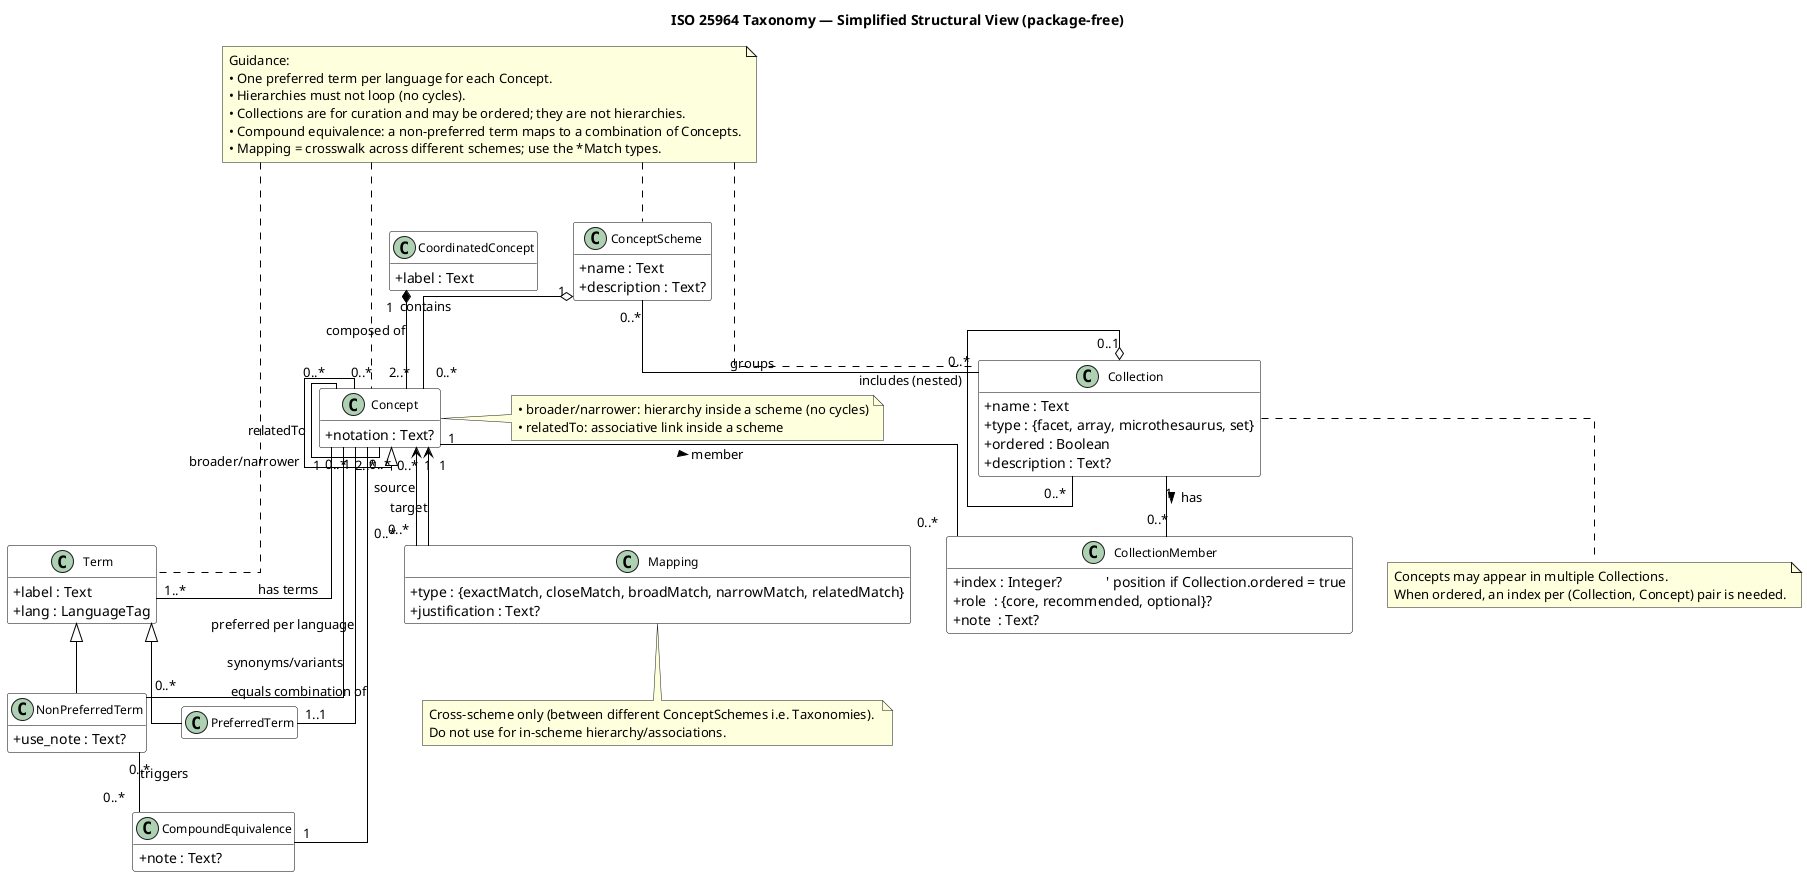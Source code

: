 @startuml
title ISO 25964 Taxonomy — Simplified Structural View (package-free)

skinparam linetype ortho
skinparam classAttributeIconSize 0
skinparam packageStyle rectangle
skinparam classFontSize 12
skinparam class {
  BackgroundColor White
  ArrowColor Black
  BorderColor Black
}
hide empty members
' ===== Core concepts =====
class ConceptScheme {
  +name : Text
  +description : Text?
}

class Concept {
  +notation : Text?
}

ConceptScheme "1" o-- "0..*" Concept : contains

' In-scheme semantic relations
Concept "0..*" -- "0..*" Concept : relatedTo
Concept "0..*" -down-|> "0..*" Concept : broader/narrower

note right of Concept
  • broader/narrower: hierarchy inside a scheme (no cycles)
  • relatedTo: associative link inside a scheme
end note

' ===== Terms =====
class Term {
  +label : Text
  +lang : LanguageTag
}

class PreferredTerm
class NonPreferredTerm {
  +use_note : Text?
}

Term <|-- PreferredTerm
Term <|-- NonPreferredTerm

Concept "1" -- "1..*" Term : has terms
Concept "1" -- "1..1" PreferredTerm : preferred per language
Concept "0..*" -- "0..*" NonPreferredTerm : synonyms/variants

' ===== Coordination & Compound Equivalence =====
class CoordinatedConcept {
  +label : Text
}
CoordinatedConcept "1" *-- "2..*" Concept : composed of

class CompoundEquivalence {
  +note : Text?
}
NonPreferredTerm "0..*" -- "0..*" CompoundEquivalence : triggers
CompoundEquivalence "1" -- "2..*" Concept : equals combination of

' ===== Collections (many-to-many with ordering via join entity) =====
class Collection {
  +name : Text
  +type : {facet, array, microthesaurus, set}
  +ordered : Boolean
  +description : Text?
}

class CollectionMember {
  +index : Integer?            ' position if Collection.ordered = true
  +role  : {core, recommended, optional}?
  +note  : Text?
}

ConceptScheme "0..*" -- "0..*" Collection : groups
Collection "1" -- "0..*" CollectionMember : has >
Concept   "1" -- "0..*" CollectionMember : member >
Collection "0..1" o-- "0..*" Collection : includes (nested)

note bottom of Collection
  Concepts may appear in multiple Collections.
  When ordered, an index per (Collection, Concept) pair is needed.
end note

' ===== Cross-scheme mappings (ISO 25964-2) =====
class Mapping {
  +type : {exactMatch, closeMatch, broadMatch, narrowMatch, relatedMatch}
  +justification : Text?
}

Concept "1" <-- "0..*" Mapping : source
Mapping "0..*" --> "1" Concept : target

note bottom of Mapping 
 Cross-scheme only (between different ConceptSchemes i.e. Taxonomies). 
 Do not use for in-scheme hierarchy/associations.
end note

' ===== House rules =====
note "Guidance:\n• One preferred term per language for each Concept.\n• Hierarchies must not loop (no cycles).\n• Collections are for curation and may be ordered; they are not hierarchies.\n• Compound equivalence: a non‑preferred term maps to a combination of Concepts.\n• Mapping = crosswalk across different schemes; use the *Match types." as N1
N1 .. Concept
N1 .. Term
N1 .. ConceptScheme
N1 .. Collection

@enduml
